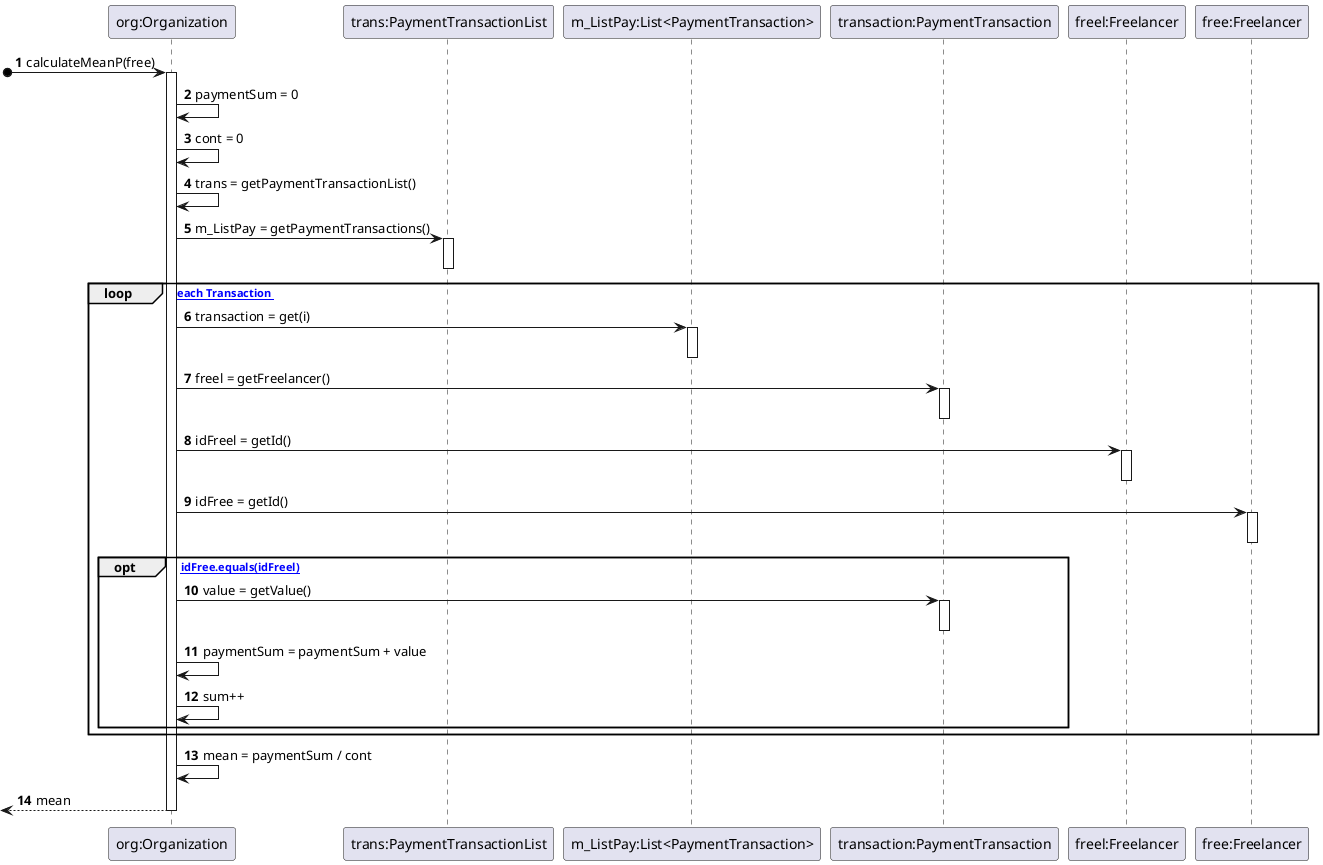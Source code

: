 @startuml
autonumber

participant "org:Organization" as OR
participant "trans:PaymentTransactionList" as TLIST
participant "m_ListPay:List<PaymentTransaction>" as LIST
participant "transaction:PaymentTransaction" as TRA
participant "freel:Freelancer" as FREEL
participant "free:Freelancer" as FREE


[o-> OR: calculateMeanP(free)
activate OR

OR -> OR : paymentSum = 0
OR -> OR : cont = 0
OR -> OR : trans = getPaymentTransactionList()
OR -> TLIST : m_ListPay = getPaymentTransactions()
activate TLIST
deactivate TLIST

loop [ For each Transaction ]

OR -> LIST : transaction = get(i)
activate  LIST
deactivate LIST

OR -> TRA : freel = getFreelancer()
activate  TRA
deactivate TRA


OR -> FREEL : idFreel = getId()
activate  FREEL
deactivate FREEL

OR -> FREE : idFree = getId()
activate  FREE
deactivate FREE

opt [ idFree.equals(idFreel) ]

OR -> TRA : value = getValue()
activate  TRA
deactivate TRA

OR -> OR : paymentSum = paymentSum + value
OR -> OR : sum++

end
end loop

OR -> OR : mean = paymentSum / cont


<-- OR : mean
deactivate OR

@enduml
